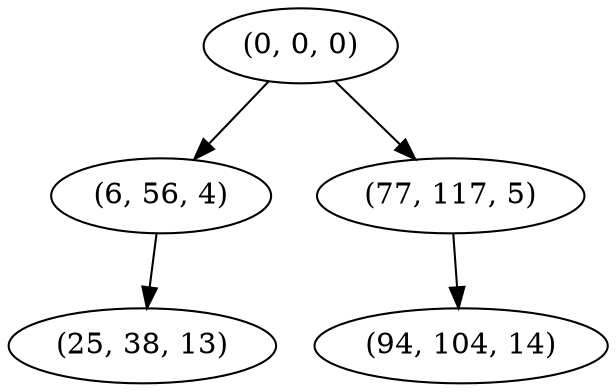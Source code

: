 digraph tree {
    "(0, 0, 0)";
    "(6, 56, 4)";
    "(25, 38, 13)";
    "(77, 117, 5)";
    "(94, 104, 14)";
    "(0, 0, 0)" -> "(6, 56, 4)";
    "(0, 0, 0)" -> "(77, 117, 5)";
    "(6, 56, 4)" -> "(25, 38, 13)";
    "(77, 117, 5)" -> "(94, 104, 14)";
}
